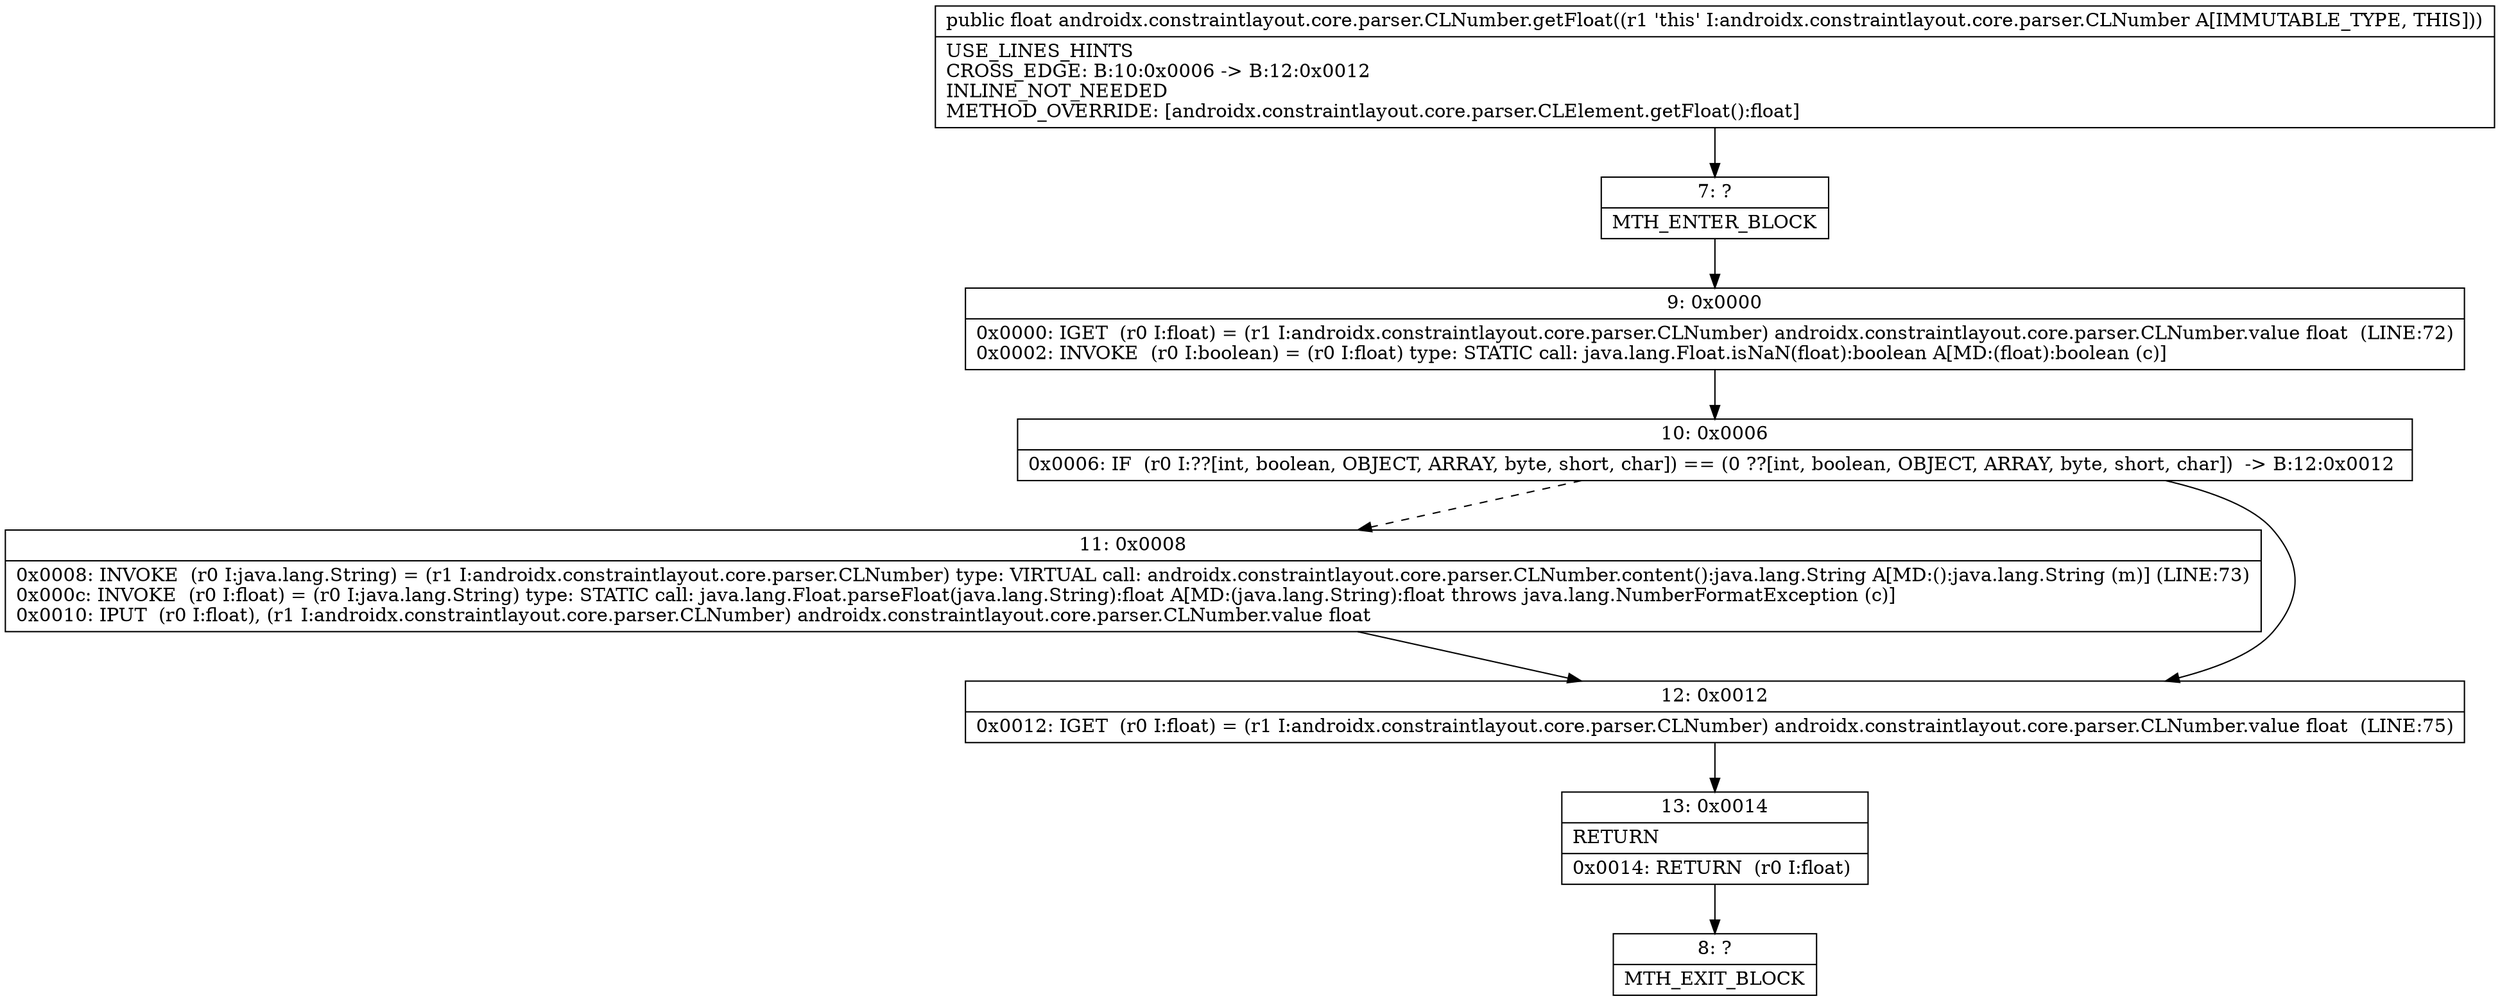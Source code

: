 digraph "CFG forandroidx.constraintlayout.core.parser.CLNumber.getFloat()F" {
Node_7 [shape=record,label="{7\:\ ?|MTH_ENTER_BLOCK\l}"];
Node_9 [shape=record,label="{9\:\ 0x0000|0x0000: IGET  (r0 I:float) = (r1 I:androidx.constraintlayout.core.parser.CLNumber) androidx.constraintlayout.core.parser.CLNumber.value float  (LINE:72)\l0x0002: INVOKE  (r0 I:boolean) = (r0 I:float) type: STATIC call: java.lang.Float.isNaN(float):boolean A[MD:(float):boolean (c)]\l}"];
Node_10 [shape=record,label="{10\:\ 0x0006|0x0006: IF  (r0 I:??[int, boolean, OBJECT, ARRAY, byte, short, char]) == (0 ??[int, boolean, OBJECT, ARRAY, byte, short, char])  \-\> B:12:0x0012 \l}"];
Node_11 [shape=record,label="{11\:\ 0x0008|0x0008: INVOKE  (r0 I:java.lang.String) = (r1 I:androidx.constraintlayout.core.parser.CLNumber) type: VIRTUAL call: androidx.constraintlayout.core.parser.CLNumber.content():java.lang.String A[MD:():java.lang.String (m)] (LINE:73)\l0x000c: INVOKE  (r0 I:float) = (r0 I:java.lang.String) type: STATIC call: java.lang.Float.parseFloat(java.lang.String):float A[MD:(java.lang.String):float throws java.lang.NumberFormatException (c)]\l0x0010: IPUT  (r0 I:float), (r1 I:androidx.constraintlayout.core.parser.CLNumber) androidx.constraintlayout.core.parser.CLNumber.value float \l}"];
Node_12 [shape=record,label="{12\:\ 0x0012|0x0012: IGET  (r0 I:float) = (r1 I:androidx.constraintlayout.core.parser.CLNumber) androidx.constraintlayout.core.parser.CLNumber.value float  (LINE:75)\l}"];
Node_13 [shape=record,label="{13\:\ 0x0014|RETURN\l|0x0014: RETURN  (r0 I:float) \l}"];
Node_8 [shape=record,label="{8\:\ ?|MTH_EXIT_BLOCK\l}"];
MethodNode[shape=record,label="{public float androidx.constraintlayout.core.parser.CLNumber.getFloat((r1 'this' I:androidx.constraintlayout.core.parser.CLNumber A[IMMUTABLE_TYPE, THIS]))  | USE_LINES_HINTS\lCROSS_EDGE: B:10:0x0006 \-\> B:12:0x0012\lINLINE_NOT_NEEDED\lMETHOD_OVERRIDE: [androidx.constraintlayout.core.parser.CLElement.getFloat():float]\l}"];
MethodNode -> Node_7;Node_7 -> Node_9;
Node_9 -> Node_10;
Node_10 -> Node_11[style=dashed];
Node_10 -> Node_12;
Node_11 -> Node_12;
Node_12 -> Node_13;
Node_13 -> Node_8;
}

